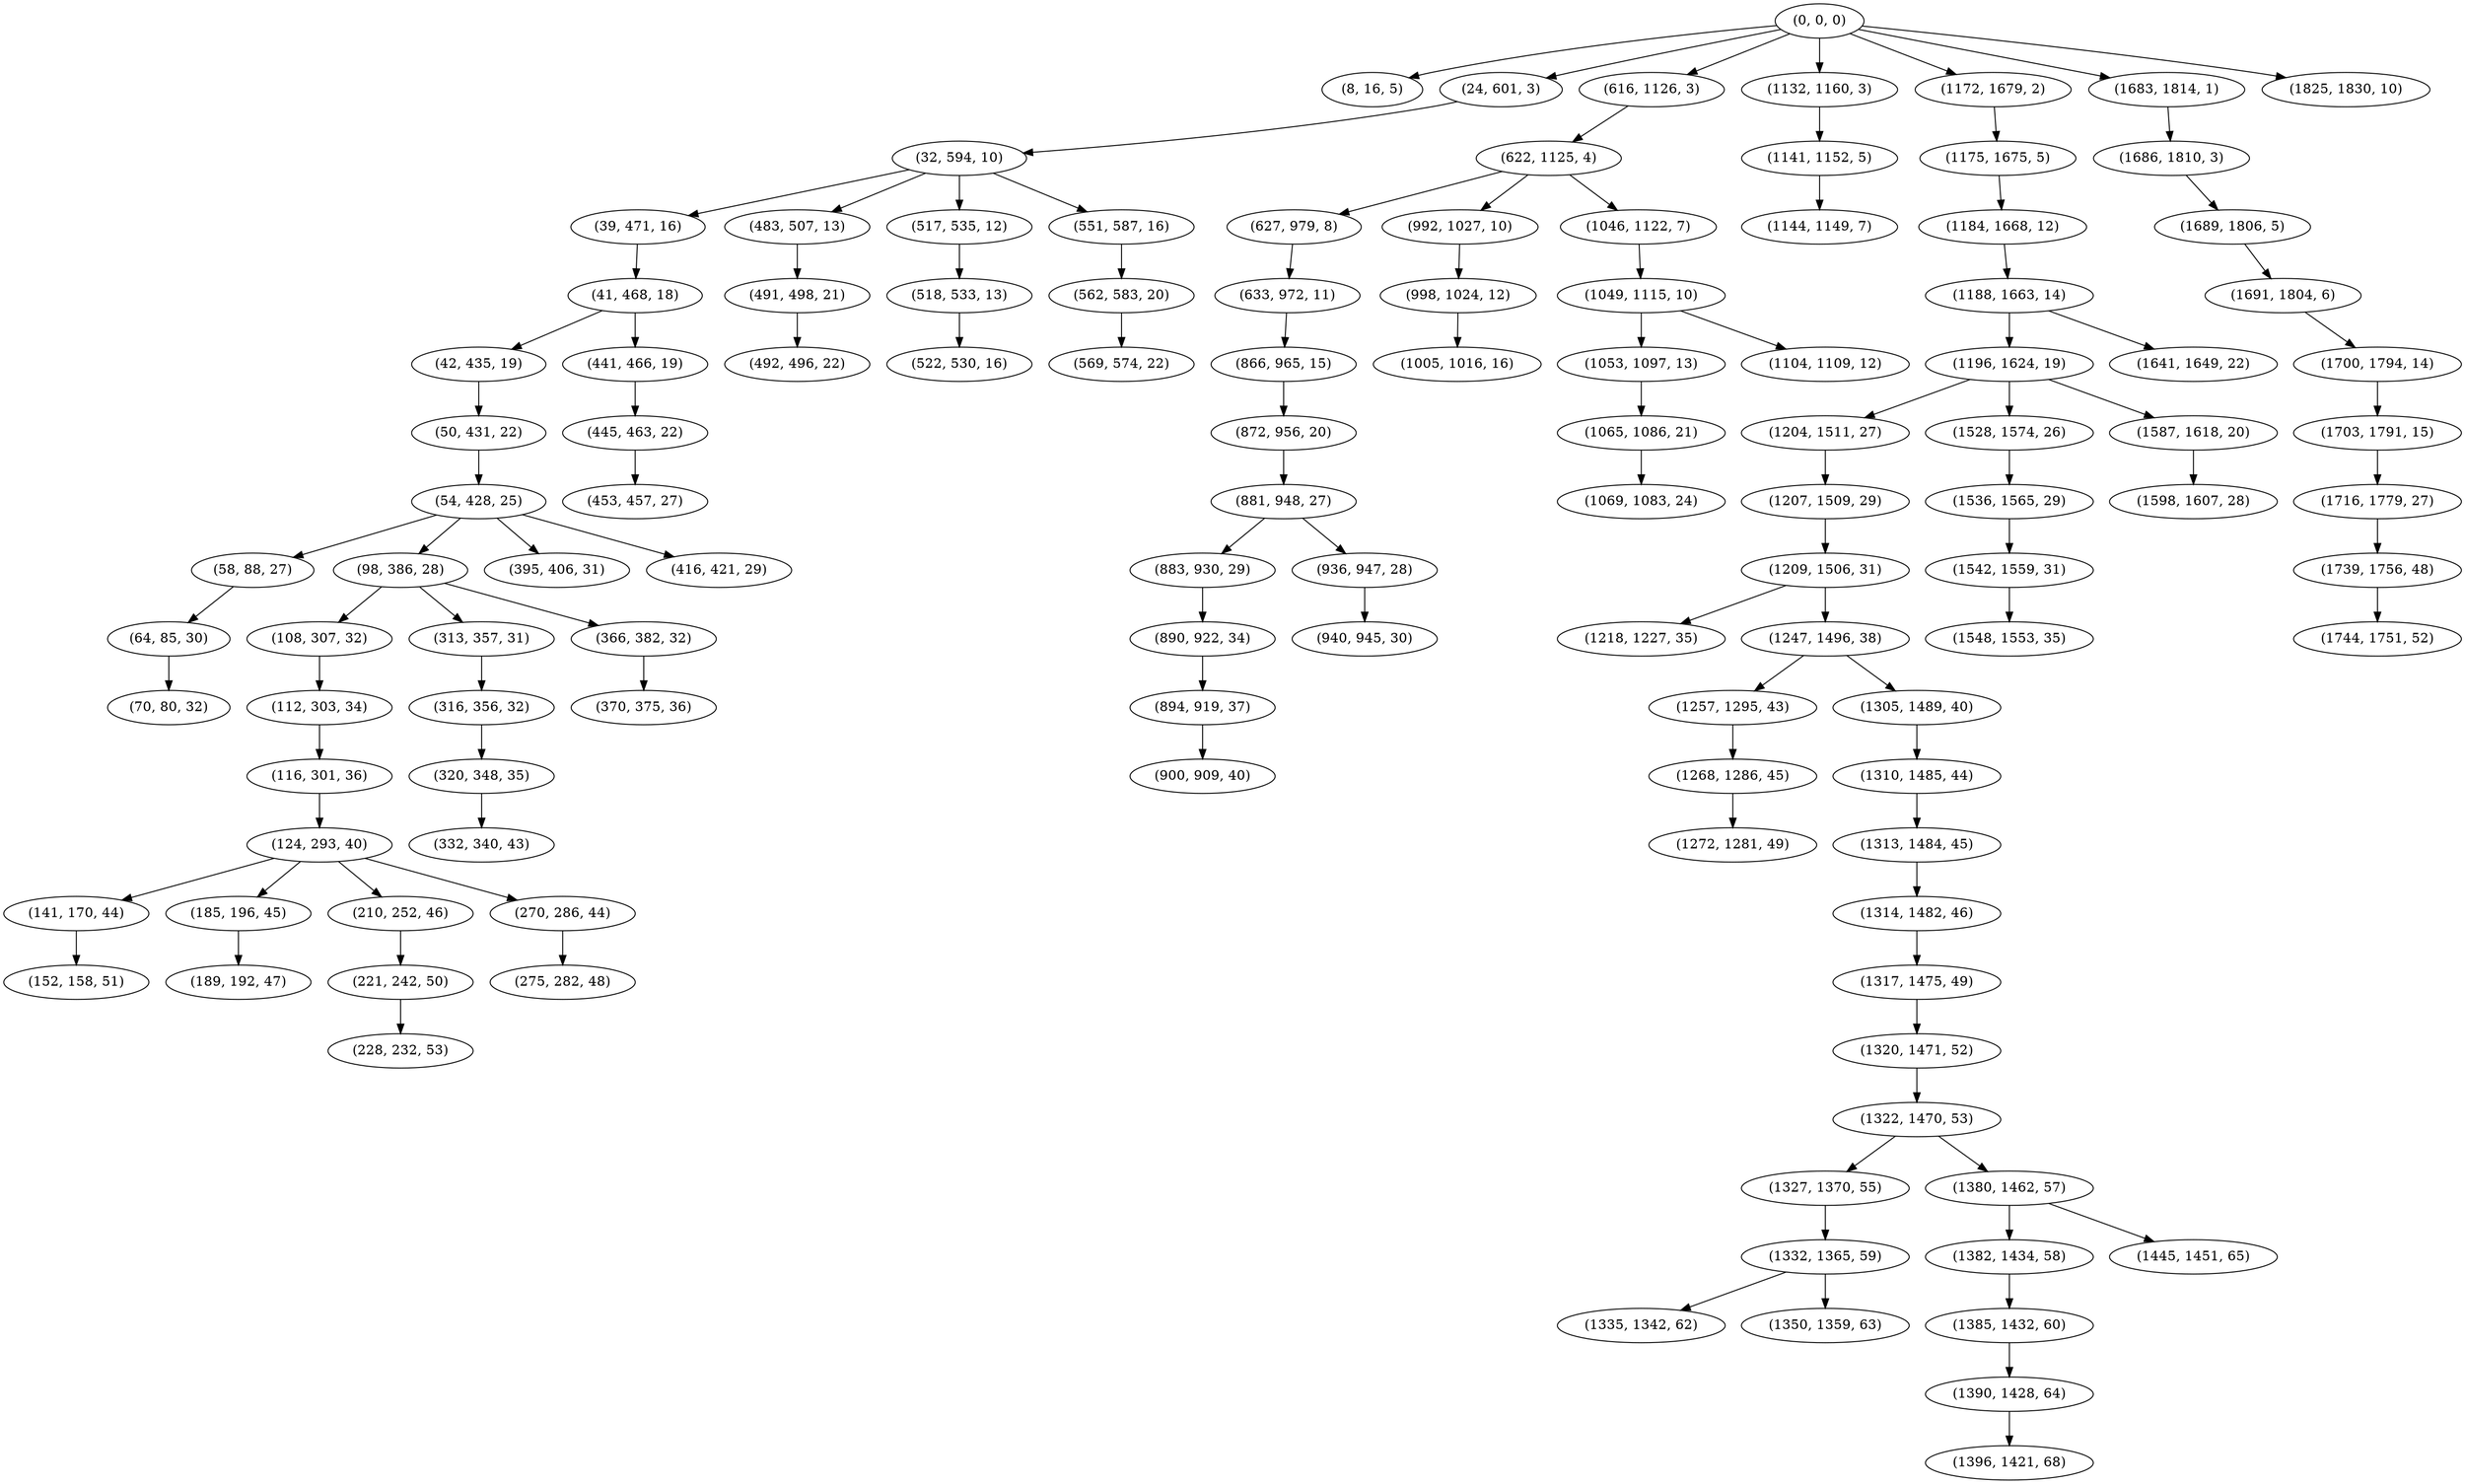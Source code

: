 digraph tree {
    "(0, 0, 0)";
    "(8, 16, 5)";
    "(24, 601, 3)";
    "(32, 594, 10)";
    "(39, 471, 16)";
    "(41, 468, 18)";
    "(42, 435, 19)";
    "(50, 431, 22)";
    "(54, 428, 25)";
    "(58, 88, 27)";
    "(64, 85, 30)";
    "(70, 80, 32)";
    "(98, 386, 28)";
    "(108, 307, 32)";
    "(112, 303, 34)";
    "(116, 301, 36)";
    "(124, 293, 40)";
    "(141, 170, 44)";
    "(152, 158, 51)";
    "(185, 196, 45)";
    "(189, 192, 47)";
    "(210, 252, 46)";
    "(221, 242, 50)";
    "(228, 232, 53)";
    "(270, 286, 44)";
    "(275, 282, 48)";
    "(313, 357, 31)";
    "(316, 356, 32)";
    "(320, 348, 35)";
    "(332, 340, 43)";
    "(366, 382, 32)";
    "(370, 375, 36)";
    "(395, 406, 31)";
    "(416, 421, 29)";
    "(441, 466, 19)";
    "(445, 463, 22)";
    "(453, 457, 27)";
    "(483, 507, 13)";
    "(491, 498, 21)";
    "(492, 496, 22)";
    "(517, 535, 12)";
    "(518, 533, 13)";
    "(522, 530, 16)";
    "(551, 587, 16)";
    "(562, 583, 20)";
    "(569, 574, 22)";
    "(616, 1126, 3)";
    "(622, 1125, 4)";
    "(627, 979, 8)";
    "(633, 972, 11)";
    "(866, 965, 15)";
    "(872, 956, 20)";
    "(881, 948, 27)";
    "(883, 930, 29)";
    "(890, 922, 34)";
    "(894, 919, 37)";
    "(900, 909, 40)";
    "(936, 947, 28)";
    "(940, 945, 30)";
    "(992, 1027, 10)";
    "(998, 1024, 12)";
    "(1005, 1016, 16)";
    "(1046, 1122, 7)";
    "(1049, 1115, 10)";
    "(1053, 1097, 13)";
    "(1065, 1086, 21)";
    "(1069, 1083, 24)";
    "(1104, 1109, 12)";
    "(1132, 1160, 3)";
    "(1141, 1152, 5)";
    "(1144, 1149, 7)";
    "(1172, 1679, 2)";
    "(1175, 1675, 5)";
    "(1184, 1668, 12)";
    "(1188, 1663, 14)";
    "(1196, 1624, 19)";
    "(1204, 1511, 27)";
    "(1207, 1509, 29)";
    "(1209, 1506, 31)";
    "(1218, 1227, 35)";
    "(1247, 1496, 38)";
    "(1257, 1295, 43)";
    "(1268, 1286, 45)";
    "(1272, 1281, 49)";
    "(1305, 1489, 40)";
    "(1310, 1485, 44)";
    "(1313, 1484, 45)";
    "(1314, 1482, 46)";
    "(1317, 1475, 49)";
    "(1320, 1471, 52)";
    "(1322, 1470, 53)";
    "(1327, 1370, 55)";
    "(1332, 1365, 59)";
    "(1335, 1342, 62)";
    "(1350, 1359, 63)";
    "(1380, 1462, 57)";
    "(1382, 1434, 58)";
    "(1385, 1432, 60)";
    "(1390, 1428, 64)";
    "(1396, 1421, 68)";
    "(1445, 1451, 65)";
    "(1528, 1574, 26)";
    "(1536, 1565, 29)";
    "(1542, 1559, 31)";
    "(1548, 1553, 35)";
    "(1587, 1618, 20)";
    "(1598, 1607, 28)";
    "(1641, 1649, 22)";
    "(1683, 1814, 1)";
    "(1686, 1810, 3)";
    "(1689, 1806, 5)";
    "(1691, 1804, 6)";
    "(1700, 1794, 14)";
    "(1703, 1791, 15)";
    "(1716, 1779, 27)";
    "(1739, 1756, 48)";
    "(1744, 1751, 52)";
    "(1825, 1830, 10)";
    "(0, 0, 0)" -> "(8, 16, 5)";
    "(0, 0, 0)" -> "(24, 601, 3)";
    "(0, 0, 0)" -> "(616, 1126, 3)";
    "(0, 0, 0)" -> "(1132, 1160, 3)";
    "(0, 0, 0)" -> "(1172, 1679, 2)";
    "(0, 0, 0)" -> "(1683, 1814, 1)";
    "(0, 0, 0)" -> "(1825, 1830, 10)";
    "(24, 601, 3)" -> "(32, 594, 10)";
    "(32, 594, 10)" -> "(39, 471, 16)";
    "(32, 594, 10)" -> "(483, 507, 13)";
    "(32, 594, 10)" -> "(517, 535, 12)";
    "(32, 594, 10)" -> "(551, 587, 16)";
    "(39, 471, 16)" -> "(41, 468, 18)";
    "(41, 468, 18)" -> "(42, 435, 19)";
    "(41, 468, 18)" -> "(441, 466, 19)";
    "(42, 435, 19)" -> "(50, 431, 22)";
    "(50, 431, 22)" -> "(54, 428, 25)";
    "(54, 428, 25)" -> "(58, 88, 27)";
    "(54, 428, 25)" -> "(98, 386, 28)";
    "(54, 428, 25)" -> "(395, 406, 31)";
    "(54, 428, 25)" -> "(416, 421, 29)";
    "(58, 88, 27)" -> "(64, 85, 30)";
    "(64, 85, 30)" -> "(70, 80, 32)";
    "(98, 386, 28)" -> "(108, 307, 32)";
    "(98, 386, 28)" -> "(313, 357, 31)";
    "(98, 386, 28)" -> "(366, 382, 32)";
    "(108, 307, 32)" -> "(112, 303, 34)";
    "(112, 303, 34)" -> "(116, 301, 36)";
    "(116, 301, 36)" -> "(124, 293, 40)";
    "(124, 293, 40)" -> "(141, 170, 44)";
    "(124, 293, 40)" -> "(185, 196, 45)";
    "(124, 293, 40)" -> "(210, 252, 46)";
    "(124, 293, 40)" -> "(270, 286, 44)";
    "(141, 170, 44)" -> "(152, 158, 51)";
    "(185, 196, 45)" -> "(189, 192, 47)";
    "(210, 252, 46)" -> "(221, 242, 50)";
    "(221, 242, 50)" -> "(228, 232, 53)";
    "(270, 286, 44)" -> "(275, 282, 48)";
    "(313, 357, 31)" -> "(316, 356, 32)";
    "(316, 356, 32)" -> "(320, 348, 35)";
    "(320, 348, 35)" -> "(332, 340, 43)";
    "(366, 382, 32)" -> "(370, 375, 36)";
    "(441, 466, 19)" -> "(445, 463, 22)";
    "(445, 463, 22)" -> "(453, 457, 27)";
    "(483, 507, 13)" -> "(491, 498, 21)";
    "(491, 498, 21)" -> "(492, 496, 22)";
    "(517, 535, 12)" -> "(518, 533, 13)";
    "(518, 533, 13)" -> "(522, 530, 16)";
    "(551, 587, 16)" -> "(562, 583, 20)";
    "(562, 583, 20)" -> "(569, 574, 22)";
    "(616, 1126, 3)" -> "(622, 1125, 4)";
    "(622, 1125, 4)" -> "(627, 979, 8)";
    "(622, 1125, 4)" -> "(992, 1027, 10)";
    "(622, 1125, 4)" -> "(1046, 1122, 7)";
    "(627, 979, 8)" -> "(633, 972, 11)";
    "(633, 972, 11)" -> "(866, 965, 15)";
    "(866, 965, 15)" -> "(872, 956, 20)";
    "(872, 956, 20)" -> "(881, 948, 27)";
    "(881, 948, 27)" -> "(883, 930, 29)";
    "(881, 948, 27)" -> "(936, 947, 28)";
    "(883, 930, 29)" -> "(890, 922, 34)";
    "(890, 922, 34)" -> "(894, 919, 37)";
    "(894, 919, 37)" -> "(900, 909, 40)";
    "(936, 947, 28)" -> "(940, 945, 30)";
    "(992, 1027, 10)" -> "(998, 1024, 12)";
    "(998, 1024, 12)" -> "(1005, 1016, 16)";
    "(1046, 1122, 7)" -> "(1049, 1115, 10)";
    "(1049, 1115, 10)" -> "(1053, 1097, 13)";
    "(1049, 1115, 10)" -> "(1104, 1109, 12)";
    "(1053, 1097, 13)" -> "(1065, 1086, 21)";
    "(1065, 1086, 21)" -> "(1069, 1083, 24)";
    "(1132, 1160, 3)" -> "(1141, 1152, 5)";
    "(1141, 1152, 5)" -> "(1144, 1149, 7)";
    "(1172, 1679, 2)" -> "(1175, 1675, 5)";
    "(1175, 1675, 5)" -> "(1184, 1668, 12)";
    "(1184, 1668, 12)" -> "(1188, 1663, 14)";
    "(1188, 1663, 14)" -> "(1196, 1624, 19)";
    "(1188, 1663, 14)" -> "(1641, 1649, 22)";
    "(1196, 1624, 19)" -> "(1204, 1511, 27)";
    "(1196, 1624, 19)" -> "(1528, 1574, 26)";
    "(1196, 1624, 19)" -> "(1587, 1618, 20)";
    "(1204, 1511, 27)" -> "(1207, 1509, 29)";
    "(1207, 1509, 29)" -> "(1209, 1506, 31)";
    "(1209, 1506, 31)" -> "(1218, 1227, 35)";
    "(1209, 1506, 31)" -> "(1247, 1496, 38)";
    "(1247, 1496, 38)" -> "(1257, 1295, 43)";
    "(1247, 1496, 38)" -> "(1305, 1489, 40)";
    "(1257, 1295, 43)" -> "(1268, 1286, 45)";
    "(1268, 1286, 45)" -> "(1272, 1281, 49)";
    "(1305, 1489, 40)" -> "(1310, 1485, 44)";
    "(1310, 1485, 44)" -> "(1313, 1484, 45)";
    "(1313, 1484, 45)" -> "(1314, 1482, 46)";
    "(1314, 1482, 46)" -> "(1317, 1475, 49)";
    "(1317, 1475, 49)" -> "(1320, 1471, 52)";
    "(1320, 1471, 52)" -> "(1322, 1470, 53)";
    "(1322, 1470, 53)" -> "(1327, 1370, 55)";
    "(1322, 1470, 53)" -> "(1380, 1462, 57)";
    "(1327, 1370, 55)" -> "(1332, 1365, 59)";
    "(1332, 1365, 59)" -> "(1335, 1342, 62)";
    "(1332, 1365, 59)" -> "(1350, 1359, 63)";
    "(1380, 1462, 57)" -> "(1382, 1434, 58)";
    "(1380, 1462, 57)" -> "(1445, 1451, 65)";
    "(1382, 1434, 58)" -> "(1385, 1432, 60)";
    "(1385, 1432, 60)" -> "(1390, 1428, 64)";
    "(1390, 1428, 64)" -> "(1396, 1421, 68)";
    "(1528, 1574, 26)" -> "(1536, 1565, 29)";
    "(1536, 1565, 29)" -> "(1542, 1559, 31)";
    "(1542, 1559, 31)" -> "(1548, 1553, 35)";
    "(1587, 1618, 20)" -> "(1598, 1607, 28)";
    "(1683, 1814, 1)" -> "(1686, 1810, 3)";
    "(1686, 1810, 3)" -> "(1689, 1806, 5)";
    "(1689, 1806, 5)" -> "(1691, 1804, 6)";
    "(1691, 1804, 6)" -> "(1700, 1794, 14)";
    "(1700, 1794, 14)" -> "(1703, 1791, 15)";
    "(1703, 1791, 15)" -> "(1716, 1779, 27)";
    "(1716, 1779, 27)" -> "(1739, 1756, 48)";
    "(1739, 1756, 48)" -> "(1744, 1751, 52)";
}
